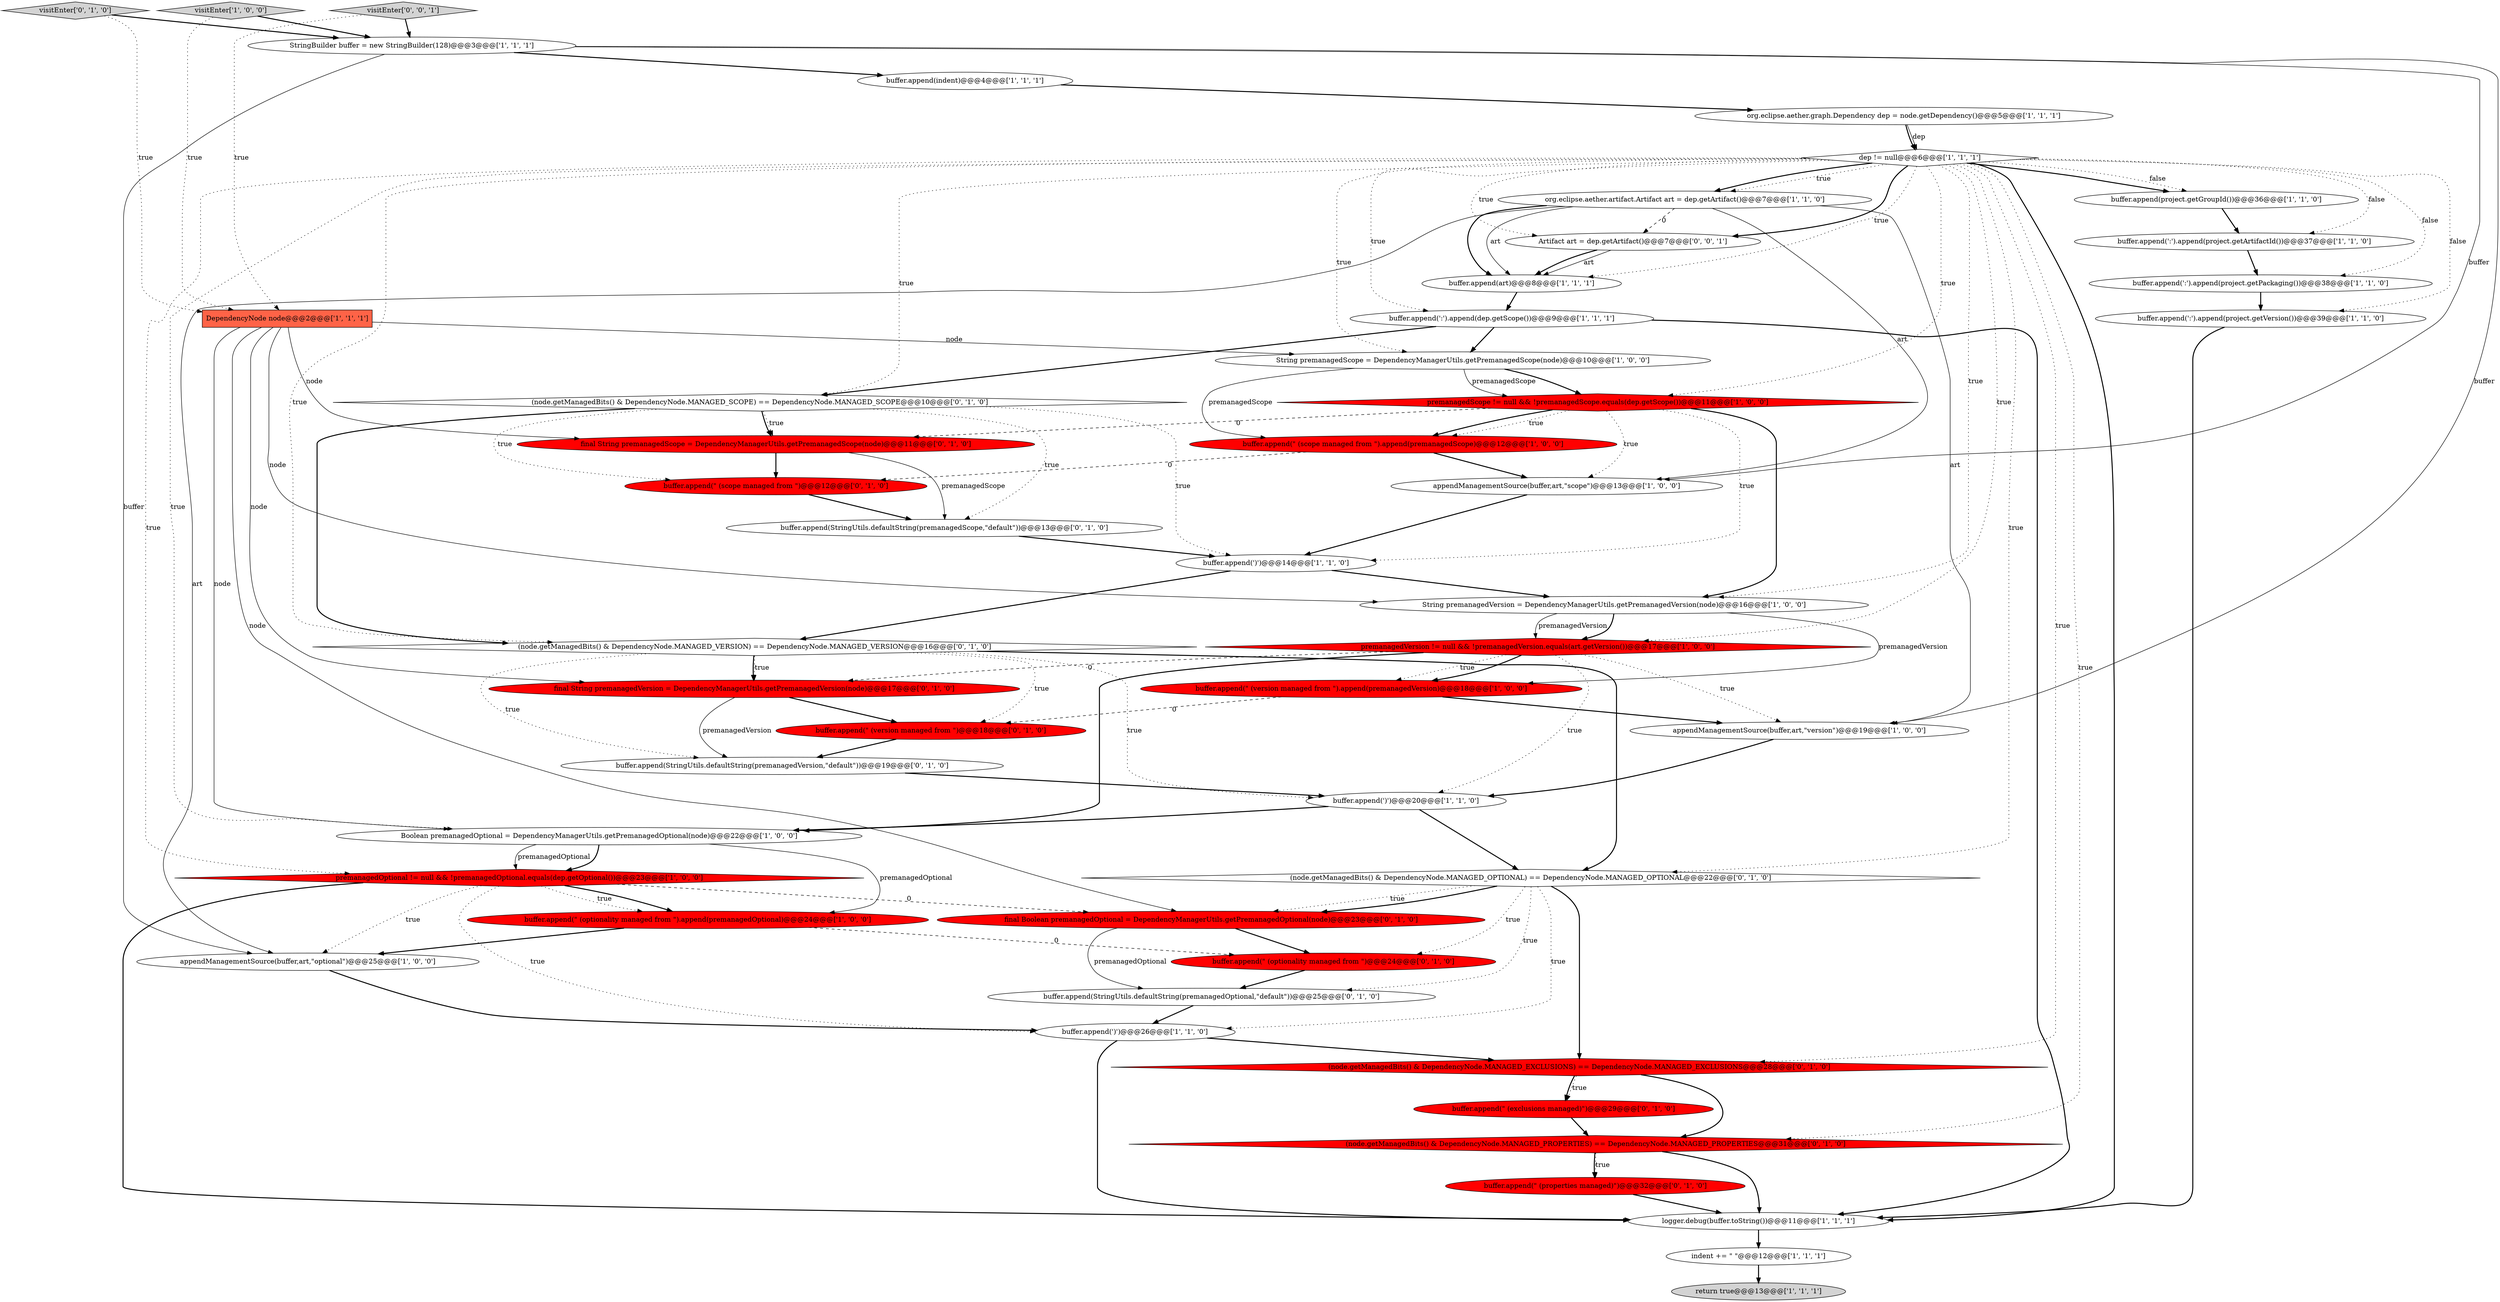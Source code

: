 digraph {
17 [style = filled, label = "dep != null@@@6@@@['1', '1', '1']", fillcolor = white, shape = diamond image = "AAA0AAABBB1BBB"];
30 [style = filled, label = "buffer.append(\" (version managed from \").append(premanagedVersion)@@@18@@@['1', '0', '0']", fillcolor = red, shape = ellipse image = "AAA1AAABBB1BBB"];
12 [style = filled, label = "buffer.append(\" (scope managed from \").append(premanagedScope)@@@12@@@['1', '0', '0']", fillcolor = red, shape = ellipse image = "AAA1AAABBB1BBB"];
45 [style = filled, label = "final Boolean premanagedOptional = DependencyManagerUtils.getPremanagedOptional(node)@@@23@@@['0', '1', '0']", fillcolor = red, shape = ellipse image = "AAA1AAABBB2BBB"];
26 [style = filled, label = "premanagedScope != null && !premanagedScope.equals(dep.getScope())@@@11@@@['1', '0', '0']", fillcolor = red, shape = diamond image = "AAA1AAABBB1BBB"];
15 [style = filled, label = "buffer.append(')')@@@14@@@['1', '1', '0']", fillcolor = white, shape = ellipse image = "AAA0AAABBB1BBB"];
9 [style = filled, label = "buffer.append(')')@@@20@@@['1', '1', '0']", fillcolor = white, shape = ellipse image = "AAA0AAABBB1BBB"];
35 [style = filled, label = "buffer.append(\" (exclusions managed)\")@@@29@@@['0', '1', '0']", fillcolor = red, shape = ellipse image = "AAA1AAABBB2BBB"];
20 [style = filled, label = "return true@@@13@@@['1', '1', '1']", fillcolor = lightgray, shape = ellipse image = "AAA0AAABBB1BBB"];
25 [style = filled, label = "logger.debug(buffer.toString())@@@11@@@['1', '1', '1']", fillcolor = white, shape = ellipse image = "AAA0AAABBB1BBB"];
3 [style = filled, label = "indent += \" \"@@@12@@@['1', '1', '1']", fillcolor = white, shape = ellipse image = "AAA0AAABBB1BBB"];
44 [style = filled, label = "(node.getManagedBits() & DependencyNode.MANAGED_VERSION) == DependencyNode.MANAGED_VERSION@@@16@@@['0', '1', '0']", fillcolor = white, shape = diamond image = "AAA0AAABBB2BBB"];
31 [style = filled, label = "buffer.append(\" (properties managed)\")@@@32@@@['0', '1', '0']", fillcolor = red, shape = ellipse image = "AAA1AAABBB2BBB"];
47 [style = filled, label = "(node.getManagedBits() & DependencyNode.MANAGED_EXCLUSIONS) == DependencyNode.MANAGED_EXCLUSIONS@@@28@@@['0', '1', '0']", fillcolor = red, shape = diamond image = "AAA1AAABBB2BBB"];
37 [style = filled, label = "(node.getManagedBits() & DependencyNode.MANAGED_SCOPE) == DependencyNode.MANAGED_SCOPE@@@10@@@['0', '1', '0']", fillcolor = white, shape = diamond image = "AAA0AAABBB2BBB"];
38 [style = filled, label = "buffer.append(StringUtils.defaultString(premanagedVersion,\"default\"))@@@19@@@['0', '1', '0']", fillcolor = white, shape = ellipse image = "AAA0AAABBB2BBB"];
27 [style = filled, label = "appendManagementSource(buffer,art,\"version\")@@@19@@@['1', '0', '0']", fillcolor = white, shape = ellipse image = "AAA0AAABBB1BBB"];
21 [style = filled, label = "org.eclipse.aether.graph.Dependency dep = node.getDependency()@@@5@@@['1', '1', '1']", fillcolor = white, shape = ellipse image = "AAA0AAABBB1BBB"];
40 [style = filled, label = "buffer.append(\" (version managed from \")@@@18@@@['0', '1', '0']", fillcolor = red, shape = ellipse image = "AAA1AAABBB2BBB"];
19 [style = filled, label = "buffer.append(project.getGroupId())@@@36@@@['1', '1', '0']", fillcolor = white, shape = ellipse image = "AAA0AAABBB1BBB"];
13 [style = filled, label = "appendManagementSource(buffer,art,\"scope\")@@@13@@@['1', '0', '0']", fillcolor = white, shape = ellipse image = "AAA0AAABBB1BBB"];
24 [style = filled, label = "appendManagementSource(buffer,art,\"optional\")@@@25@@@['1', '0', '0']", fillcolor = white, shape = ellipse image = "AAA0AAABBB1BBB"];
34 [style = filled, label = "buffer.append(\" (optionality managed from \")@@@24@@@['0', '1', '0']", fillcolor = red, shape = ellipse image = "AAA1AAABBB2BBB"];
39 [style = filled, label = "final String premanagedVersion = DependencyManagerUtils.getPremanagedVersion(node)@@@17@@@['0', '1', '0']", fillcolor = red, shape = ellipse image = "AAA1AAABBB2BBB"];
0 [style = filled, label = "buffer.append(\" (optionality managed from \").append(premanagedOptional)@@@24@@@['1', '0', '0']", fillcolor = red, shape = ellipse image = "AAA1AAABBB1BBB"];
5 [style = filled, label = "StringBuilder buffer = new StringBuilder(128)@@@3@@@['1', '1', '1']", fillcolor = white, shape = ellipse image = "AAA0AAABBB1BBB"];
8 [style = filled, label = "buffer.append(':').append(dep.getScope())@@@9@@@['1', '1', '1']", fillcolor = white, shape = ellipse image = "AAA0AAABBB1BBB"];
18 [style = filled, label = "String premanagedVersion = DependencyManagerUtils.getPremanagedVersion(node)@@@16@@@['1', '0', '0']", fillcolor = white, shape = ellipse image = "AAA0AAABBB1BBB"];
29 [style = filled, label = "visitEnter['1', '0', '0']", fillcolor = lightgray, shape = diamond image = "AAA0AAABBB1BBB"];
28 [style = filled, label = "buffer.append(':').append(project.getPackaging())@@@38@@@['1', '1', '0']", fillcolor = white, shape = ellipse image = "AAA0AAABBB1BBB"];
46 [style = filled, label = "(node.getManagedBits() & DependencyNode.MANAGED_PROPERTIES) == DependencyNode.MANAGED_PROPERTIES@@@31@@@['0', '1', '0']", fillcolor = red, shape = diamond image = "AAA1AAABBB2BBB"];
41 [style = filled, label = "final String premanagedScope = DependencyManagerUtils.getPremanagedScope(node)@@@11@@@['0', '1', '0']", fillcolor = red, shape = ellipse image = "AAA1AAABBB2BBB"];
2 [style = filled, label = "premanagedVersion != null && !premanagedVersion.equals(art.getVersion())@@@17@@@['1', '0', '0']", fillcolor = red, shape = diamond image = "AAA1AAABBB1BBB"];
14 [style = filled, label = "String premanagedScope = DependencyManagerUtils.getPremanagedScope(node)@@@10@@@['1', '0', '0']", fillcolor = white, shape = ellipse image = "AAA0AAABBB1BBB"];
32 [style = filled, label = "visitEnter['0', '1', '0']", fillcolor = lightgray, shape = diamond image = "AAA0AAABBB2BBB"];
36 [style = filled, label = "(node.getManagedBits() & DependencyNode.MANAGED_OPTIONAL) == DependencyNode.MANAGED_OPTIONAL@@@22@@@['0', '1', '0']", fillcolor = white, shape = diamond image = "AAA0AAABBB2BBB"];
10 [style = filled, label = "buffer.append(indent)@@@4@@@['1', '1', '1']", fillcolor = white, shape = ellipse image = "AAA0AAABBB1BBB"];
42 [style = filled, label = "buffer.append(StringUtils.defaultString(premanagedOptional,\"default\"))@@@25@@@['0', '1', '0']", fillcolor = white, shape = ellipse image = "AAA0AAABBB2BBB"];
49 [style = filled, label = "visitEnter['0', '0', '1']", fillcolor = lightgray, shape = diamond image = "AAA0AAABBB3BBB"];
6 [style = filled, label = "buffer.append(':').append(project.getVersion())@@@39@@@['1', '1', '0']", fillcolor = white, shape = ellipse image = "AAA0AAABBB1BBB"];
11 [style = filled, label = "DependencyNode node@@@2@@@['1', '1', '1']", fillcolor = tomato, shape = box image = "AAA0AAABBB1BBB"];
33 [style = filled, label = "buffer.append(\" (scope managed from \")@@@12@@@['0', '1', '0']", fillcolor = red, shape = ellipse image = "AAA1AAABBB2BBB"];
23 [style = filled, label = "buffer.append(art)@@@8@@@['1', '1', '1']", fillcolor = white, shape = ellipse image = "AAA0AAABBB1BBB"];
22 [style = filled, label = "buffer.append(':').append(project.getArtifactId())@@@37@@@['1', '1', '0']", fillcolor = white, shape = ellipse image = "AAA0AAABBB1BBB"];
48 [style = filled, label = "Artifact art = dep.getArtifact()@@@7@@@['0', '0', '1']", fillcolor = white, shape = ellipse image = "AAA0AAABBB3BBB"];
1 [style = filled, label = "org.eclipse.aether.artifact.Artifact art = dep.getArtifact()@@@7@@@['1', '1', '0']", fillcolor = white, shape = ellipse image = "AAA0AAABBB1BBB"];
7 [style = filled, label = "premanagedOptional != null && !premanagedOptional.equals(dep.getOptional())@@@23@@@['1', '0', '0']", fillcolor = red, shape = diamond image = "AAA1AAABBB1BBB"];
43 [style = filled, label = "buffer.append(StringUtils.defaultString(premanagedScope,\"default\"))@@@13@@@['0', '1', '0']", fillcolor = white, shape = ellipse image = "AAA0AAABBB2BBB"];
16 [style = filled, label = "Boolean premanagedOptional = DependencyManagerUtils.getPremanagedOptional(node)@@@22@@@['1', '0', '0']", fillcolor = white, shape = ellipse image = "AAA0AAABBB1BBB"];
4 [style = filled, label = "buffer.append(')')@@@26@@@['1', '1', '0']", fillcolor = white, shape = ellipse image = "AAA0AAABBB1BBB"];
17->25 [style = bold, label=""];
28->6 [style = bold, label=""];
29->5 [style = bold, label=""];
46->25 [style = bold, label=""];
4->25 [style = bold, label=""];
17->1 [style = dotted, label="true"];
27->9 [style = bold, label=""];
16->7 [style = bold, label=""];
26->12 [style = dotted, label="true"];
17->14 [style = dotted, label="true"];
32->11 [style = dotted, label="true"];
46->31 [style = bold, label=""];
14->12 [style = solid, label="premanagedScope"];
26->13 [style = dotted, label="true"];
39->38 [style = solid, label="premanagedVersion"];
40->38 [style = bold, label=""];
9->16 [style = bold, label=""];
1->23 [style = bold, label=""];
11->39 [style = solid, label="node"];
17->8 [style = dotted, label="true"];
26->12 [style = bold, label=""];
0->24 [style = bold, label=""];
17->46 [style = dotted, label="true"];
44->40 [style = dotted, label="true"];
0->34 [style = dashed, label="0"];
1->23 [style = solid, label="art"];
17->2 [style = dotted, label="true"];
41->43 [style = solid, label="premanagedScope"];
44->9 [style = dotted, label="true"];
2->16 [style = bold, label=""];
5->10 [style = bold, label=""];
17->26 [style = dotted, label="true"];
48->23 [style = solid, label="art"];
1->48 [style = dashed, label="0"];
30->27 [style = bold, label=""];
25->3 [style = bold, label=""];
17->6 [style = dotted, label="false"];
46->31 [style = dotted, label="true"];
16->0 [style = solid, label="premanagedOptional"];
7->0 [style = bold, label=""];
34->42 [style = bold, label=""];
16->7 [style = solid, label="premanagedOptional"];
10->21 [style = bold, label=""];
23->8 [style = bold, label=""];
18->2 [style = solid, label="premanagedVersion"];
21->17 [style = solid, label="dep"];
17->23 [style = dotted, label="true"];
17->16 [style = dotted, label="true"];
11->14 [style = solid, label="node"];
36->45 [style = dotted, label="true"];
37->41 [style = dotted, label="true"];
2->27 [style = dotted, label="true"];
44->38 [style = dotted, label="true"];
2->39 [style = dashed, label="0"];
13->15 [style = bold, label=""];
49->5 [style = bold, label=""];
4->47 [style = bold, label=""];
19->22 [style = bold, label=""];
11->16 [style = solid, label="node"];
5->13 [style = solid, label="buffer"];
17->28 [style = dotted, label="false"];
18->30 [style = solid, label="premanagedVersion"];
12->33 [style = dashed, label="0"];
31->25 [style = bold, label=""];
17->1 [style = bold, label=""];
17->18 [style = dotted, label="true"];
1->24 [style = solid, label="art"];
37->41 [style = bold, label=""];
5->27 [style = solid, label="buffer"];
38->9 [style = bold, label=""];
44->39 [style = dotted, label="true"];
8->14 [style = bold, label=""];
15->44 [style = bold, label=""];
22->28 [style = bold, label=""];
2->30 [style = dotted, label="true"];
7->0 [style = dotted, label="true"];
37->15 [style = dotted, label="true"];
26->41 [style = dashed, label="0"];
17->47 [style = dotted, label="true"];
42->4 [style = bold, label=""];
12->13 [style = bold, label=""];
17->22 [style = dotted, label="false"];
48->23 [style = bold, label=""];
37->43 [style = dotted, label="true"];
49->11 [style = dotted, label="true"];
2->9 [style = dotted, label="true"];
7->45 [style = dashed, label="0"];
39->40 [style = bold, label=""];
33->43 [style = bold, label=""];
37->44 [style = bold, label=""];
26->15 [style = dotted, label="true"];
8->37 [style = bold, label=""];
41->33 [style = bold, label=""];
17->37 [style = dotted, label="true"];
1->13 [style = solid, label="art"];
17->36 [style = dotted, label="true"];
17->44 [style = dotted, label="true"];
29->11 [style = dotted, label="true"];
9->36 [style = bold, label=""];
32->5 [style = bold, label=""];
37->33 [style = dotted, label="true"];
36->47 [style = bold, label=""];
30->40 [style = dashed, label="0"];
44->36 [style = bold, label=""];
5->24 [style = solid, label="buffer"];
11->45 [style = solid, label="node"];
45->42 [style = solid, label="premanagedOptional"];
17->19 [style = dotted, label="false"];
17->48 [style = dotted, label="true"];
47->46 [style = bold, label=""];
36->42 [style = dotted, label="true"];
18->2 [style = bold, label=""];
44->39 [style = bold, label=""];
47->35 [style = bold, label=""];
36->4 [style = dotted, label="true"];
15->18 [style = bold, label=""];
7->24 [style = dotted, label="true"];
17->19 [style = bold, label=""];
14->26 [style = bold, label=""];
11->41 [style = solid, label="node"];
24->4 [style = bold, label=""];
3->20 [style = bold, label=""];
43->15 [style = bold, label=""];
47->35 [style = dotted, label="true"];
1->27 [style = solid, label="art"];
14->26 [style = solid, label="premanagedScope"];
7->4 [style = dotted, label="true"];
17->48 [style = bold, label=""];
17->7 [style = dotted, label="true"];
7->25 [style = bold, label=""];
36->45 [style = bold, label=""];
11->18 [style = solid, label="node"];
2->30 [style = bold, label=""];
36->34 [style = dotted, label="true"];
21->17 [style = bold, label=""];
8->25 [style = bold, label=""];
45->34 [style = bold, label=""];
6->25 [style = bold, label=""];
26->18 [style = bold, label=""];
35->46 [style = bold, label=""];
}
